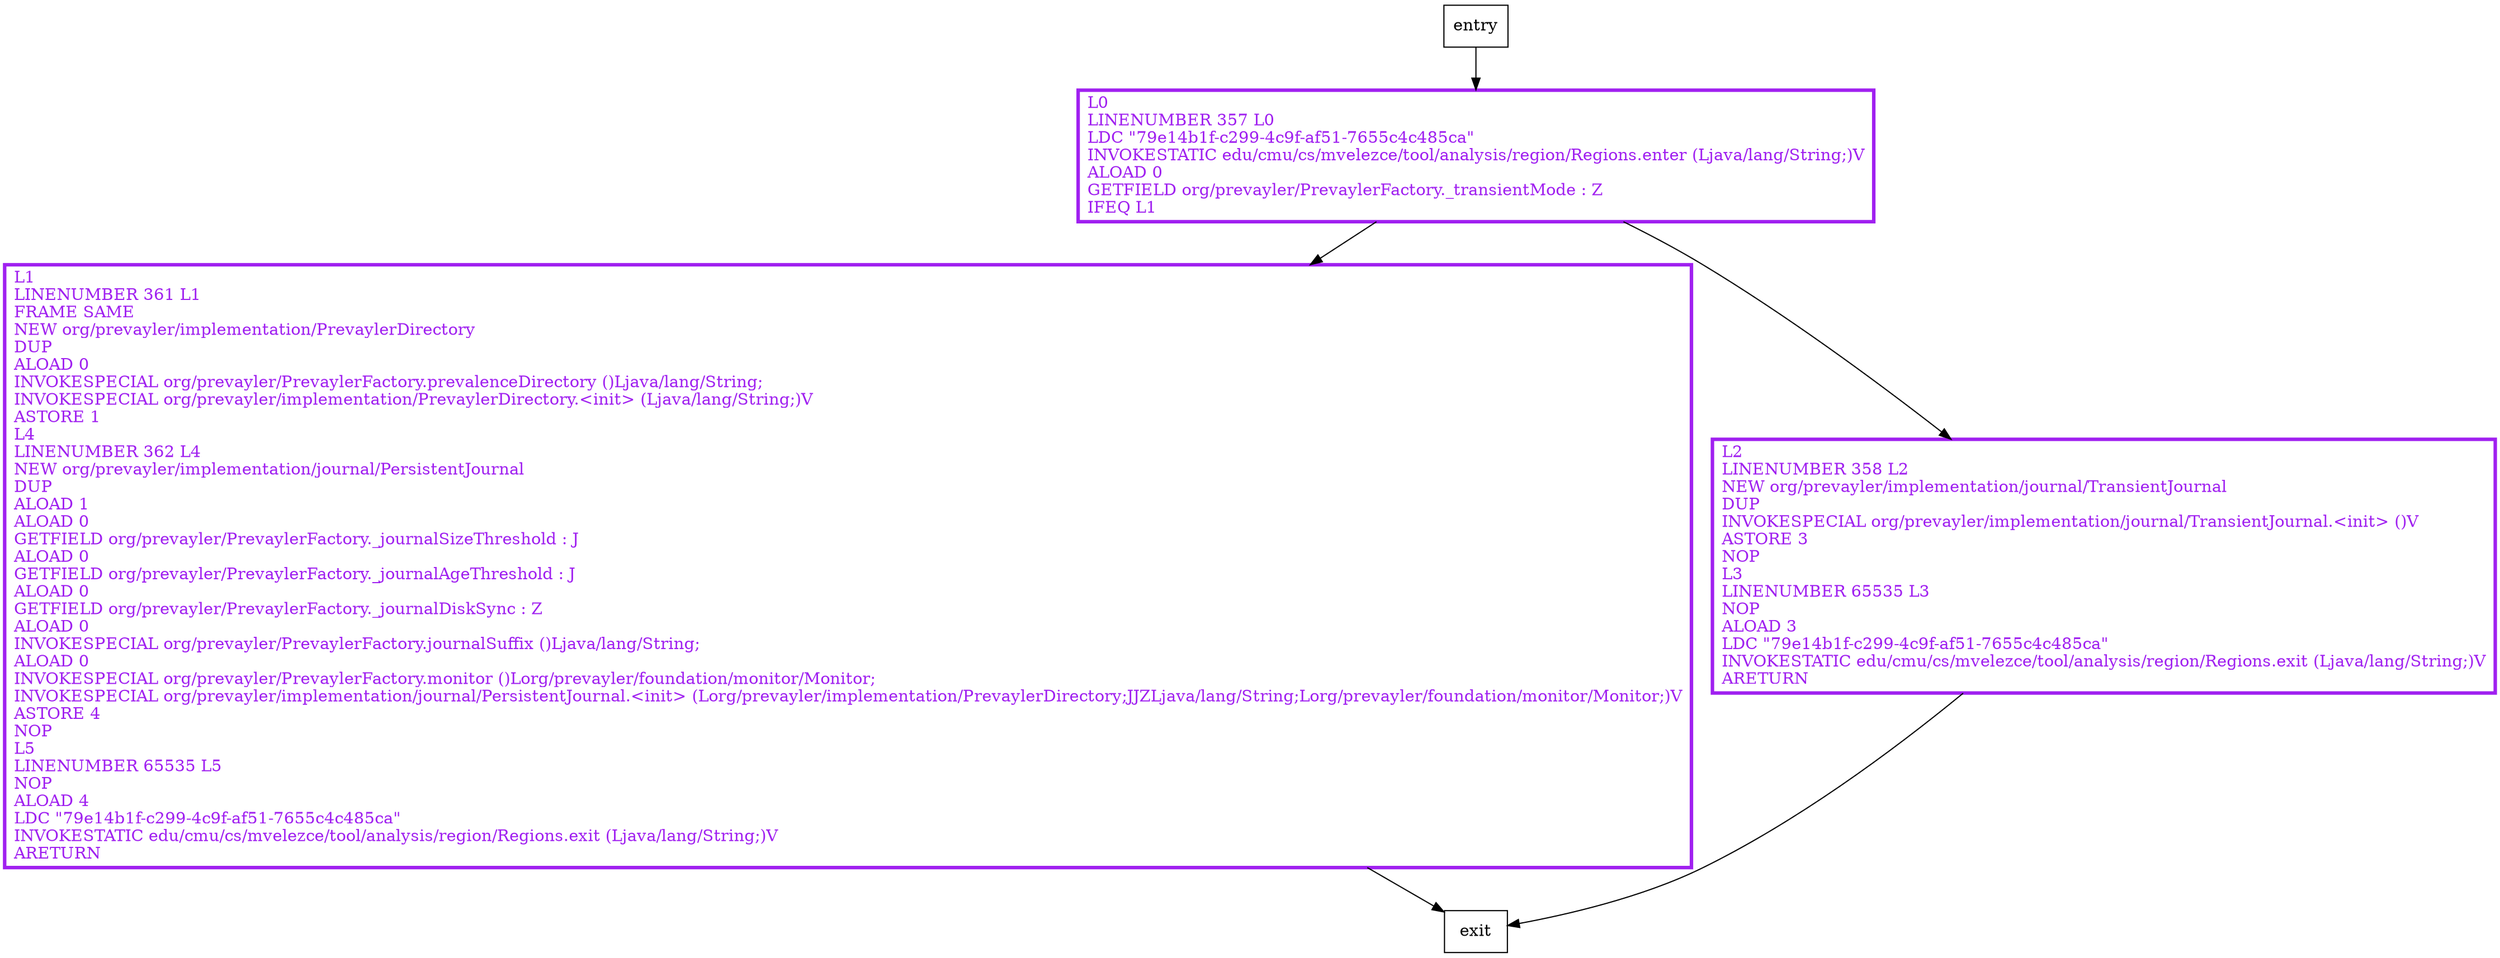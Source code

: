 digraph journal {
node [shape=record];
1843885967 [label="L1\lLINENUMBER 361 L1\lFRAME SAME\lNEW org/prevayler/implementation/PrevaylerDirectory\lDUP\lALOAD 0\lINVOKESPECIAL org/prevayler/PrevaylerFactory.prevalenceDirectory ()Ljava/lang/String;\lINVOKESPECIAL org/prevayler/implementation/PrevaylerDirectory.\<init\> (Ljava/lang/String;)V\lASTORE 1\lL4\lLINENUMBER 362 L4\lNEW org/prevayler/implementation/journal/PersistentJournal\lDUP\lALOAD 1\lALOAD 0\lGETFIELD org/prevayler/PrevaylerFactory._journalSizeThreshold : J\lALOAD 0\lGETFIELD org/prevayler/PrevaylerFactory._journalAgeThreshold : J\lALOAD 0\lGETFIELD org/prevayler/PrevaylerFactory._journalDiskSync : Z\lALOAD 0\lINVOKESPECIAL org/prevayler/PrevaylerFactory.journalSuffix ()Ljava/lang/String;\lALOAD 0\lINVOKESPECIAL org/prevayler/PrevaylerFactory.monitor ()Lorg/prevayler/foundation/monitor/Monitor;\lINVOKESPECIAL org/prevayler/implementation/journal/PersistentJournal.\<init\> (Lorg/prevayler/implementation/PrevaylerDirectory;JJZLjava/lang/String;Lorg/prevayler/foundation/monitor/Monitor;)V\lASTORE 4\lNOP\lL5\lLINENUMBER 65535 L5\lNOP\lALOAD 4\lLDC \"79e14b1f-c299-4c9f-af51-7655c4c485ca\"\lINVOKESTATIC edu/cmu/cs/mvelezce/tool/analysis/region/Regions.exit (Ljava/lang/String;)V\lARETURN\l"];
914175168 [label="L2\lLINENUMBER 358 L2\lNEW org/prevayler/implementation/journal/TransientJournal\lDUP\lINVOKESPECIAL org/prevayler/implementation/journal/TransientJournal.\<init\> ()V\lASTORE 3\lNOP\lL3\lLINENUMBER 65535 L3\lNOP\lALOAD 3\lLDC \"79e14b1f-c299-4c9f-af51-7655c4c485ca\"\lINVOKESTATIC edu/cmu/cs/mvelezce/tool/analysis/region/Regions.exit (Ljava/lang/String;)V\lARETURN\l"];
873688017 [label="L0\lLINENUMBER 357 L0\lLDC \"79e14b1f-c299-4c9f-af51-7655c4c485ca\"\lINVOKESTATIC edu/cmu/cs/mvelezce/tool/analysis/region/Regions.enter (Ljava/lang/String;)V\lALOAD 0\lGETFIELD org/prevayler/PrevaylerFactory._transientMode : Z\lIFEQ L1\l"];
entry;
exit;
entry -> 873688017;
1843885967 -> exit;
914175168 -> exit;
873688017 -> 1843885967;
873688017 -> 914175168;
1843885967[fontcolor="purple", penwidth=3, color="purple"];
914175168[fontcolor="purple", penwidth=3, color="purple"];
873688017[fontcolor="purple", penwidth=3, color="purple"];
}
